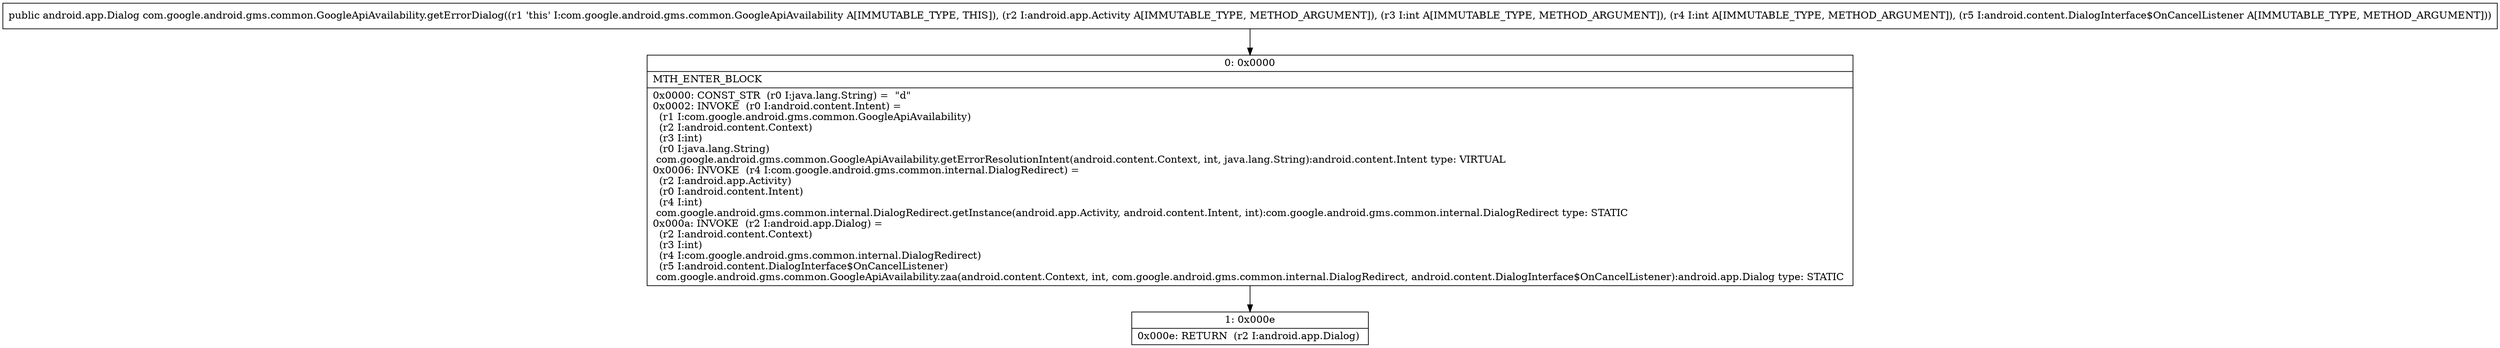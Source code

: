 digraph "CFG forcom.google.android.gms.common.GoogleApiAvailability.getErrorDialog(Landroid\/app\/Activity;IILandroid\/content\/DialogInterface$OnCancelListener;)Landroid\/app\/Dialog;" {
Node_0 [shape=record,label="{0\:\ 0x0000|MTH_ENTER_BLOCK\l|0x0000: CONST_STR  (r0 I:java.lang.String) =  \"d\" \l0x0002: INVOKE  (r0 I:android.content.Intent) = \l  (r1 I:com.google.android.gms.common.GoogleApiAvailability)\l  (r2 I:android.content.Context)\l  (r3 I:int)\l  (r0 I:java.lang.String)\l com.google.android.gms.common.GoogleApiAvailability.getErrorResolutionIntent(android.content.Context, int, java.lang.String):android.content.Intent type: VIRTUAL \l0x0006: INVOKE  (r4 I:com.google.android.gms.common.internal.DialogRedirect) = \l  (r2 I:android.app.Activity)\l  (r0 I:android.content.Intent)\l  (r4 I:int)\l com.google.android.gms.common.internal.DialogRedirect.getInstance(android.app.Activity, android.content.Intent, int):com.google.android.gms.common.internal.DialogRedirect type: STATIC \l0x000a: INVOKE  (r2 I:android.app.Dialog) = \l  (r2 I:android.content.Context)\l  (r3 I:int)\l  (r4 I:com.google.android.gms.common.internal.DialogRedirect)\l  (r5 I:android.content.DialogInterface$OnCancelListener)\l com.google.android.gms.common.GoogleApiAvailability.zaa(android.content.Context, int, com.google.android.gms.common.internal.DialogRedirect, android.content.DialogInterface$OnCancelListener):android.app.Dialog type: STATIC \l}"];
Node_1 [shape=record,label="{1\:\ 0x000e|0x000e: RETURN  (r2 I:android.app.Dialog) \l}"];
MethodNode[shape=record,label="{public android.app.Dialog com.google.android.gms.common.GoogleApiAvailability.getErrorDialog((r1 'this' I:com.google.android.gms.common.GoogleApiAvailability A[IMMUTABLE_TYPE, THIS]), (r2 I:android.app.Activity A[IMMUTABLE_TYPE, METHOD_ARGUMENT]), (r3 I:int A[IMMUTABLE_TYPE, METHOD_ARGUMENT]), (r4 I:int A[IMMUTABLE_TYPE, METHOD_ARGUMENT]), (r5 I:android.content.DialogInterface$OnCancelListener A[IMMUTABLE_TYPE, METHOD_ARGUMENT])) }"];
MethodNode -> Node_0;
Node_0 -> Node_1;
}


